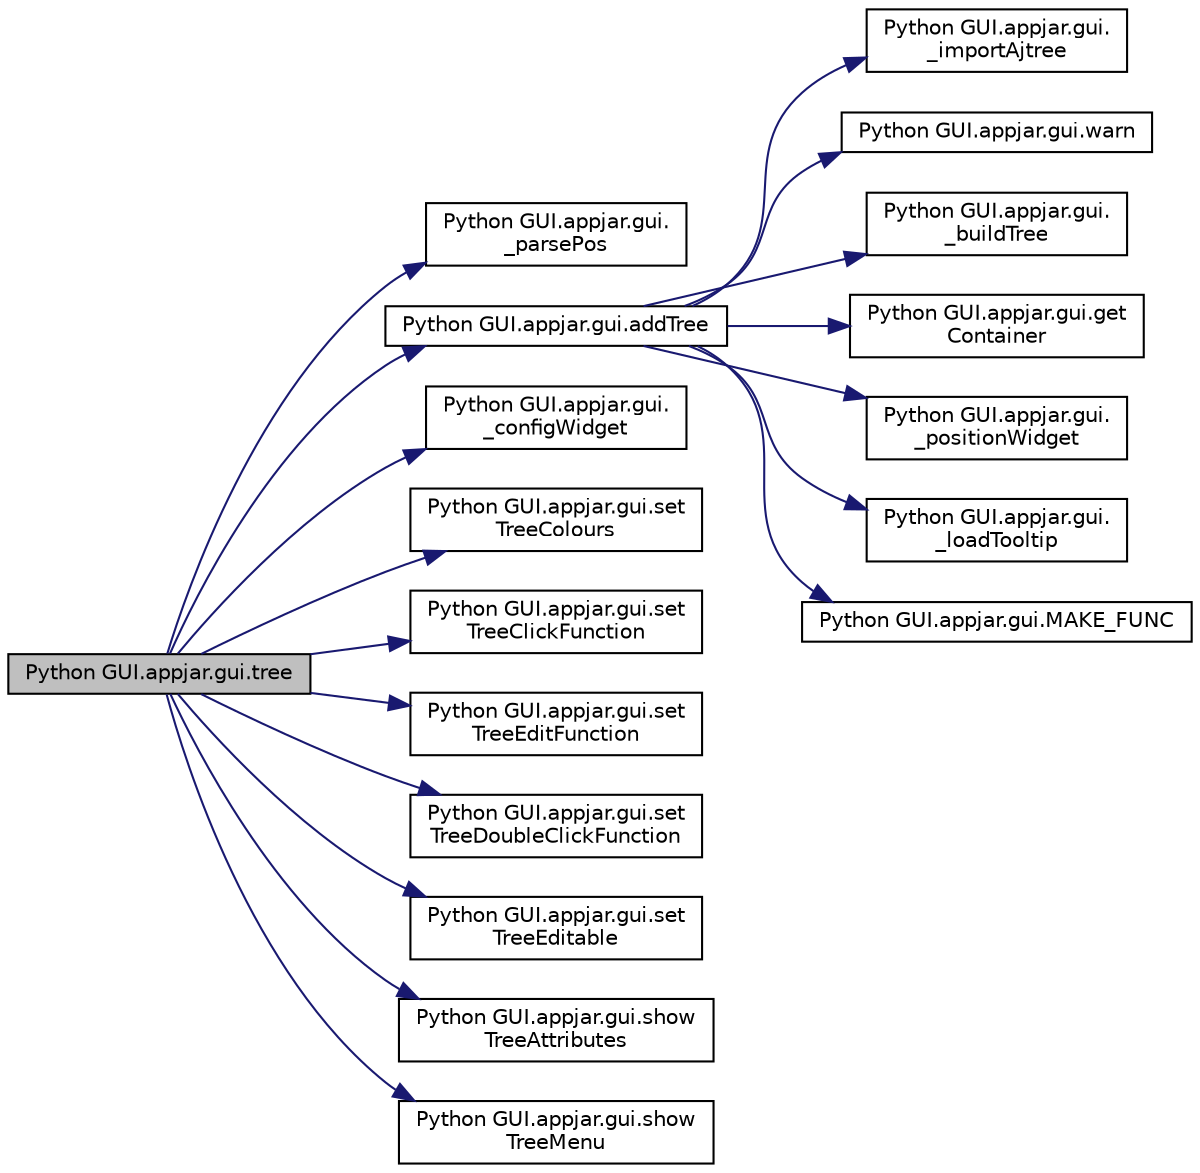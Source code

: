 digraph "Python GUI.appjar.gui.tree"
{
  edge [fontname="Helvetica",fontsize="10",labelfontname="Helvetica",labelfontsize="10"];
  node [fontname="Helvetica",fontsize="10",shape=record];
  rankdir="LR";
  Node2178 [label="Python GUI.appjar.gui.tree",height=0.2,width=0.4,color="black", fillcolor="grey75", style="filled", fontcolor="black"];
  Node2178 -> Node2179 [color="midnightblue",fontsize="10",style="solid",fontname="Helvetica"];
  Node2179 [label="Python GUI.appjar.gui.\l_parsePos",height=0.2,width=0.4,color="black", fillcolor="white", style="filled",URL="$class_python_01_g_u_i_1_1appjar_1_1gui.html#a1151185c82adc42b922797e38132c2ca",tooltip="FUNCTIONS for labels. "];
  Node2178 -> Node2180 [color="midnightblue",fontsize="10",style="solid",fontname="Helvetica"];
  Node2180 [label="Python GUI.appjar.gui.addTree",height=0.2,width=0.4,color="black", fillcolor="white", style="filled",URL="$class_python_01_g_u_i_1_1appjar_1_1gui.html#a7c96e030cc769c3db0be0162f15dc3c8"];
  Node2180 -> Node2181 [color="midnightblue",fontsize="10",style="solid",fontname="Helvetica"];
  Node2181 [label="Python GUI.appjar.gui.\l_importAjtree",height=0.2,width=0.4,color="black", fillcolor="white", style="filled",URL="$class_python_01_g_u_i_1_1appjar_1_1gui.html#a929d7f8544f1a38cfa10226d9f0e4709"];
  Node2180 -> Node2182 [color="midnightblue",fontsize="10",style="solid",fontname="Helvetica"];
  Node2182 [label="Python GUI.appjar.gui.warn",height=0.2,width=0.4,color="black", fillcolor="white", style="filled",URL="$class_python_01_g_u_i_1_1appjar_1_1gui.html#aa0a271b0b17a802e6d7b598c12bcd930"];
  Node2180 -> Node2183 [color="midnightblue",fontsize="10",style="solid",fontname="Helvetica"];
  Node2183 [label="Python GUI.appjar.gui.\l_buildTree",height=0.2,width=0.4,color="black", fillcolor="white", style="filled",URL="$class_python_01_g_u_i_1_1appjar_1_1gui.html#ac91b321ad4be472a404f6e687b26c37c"];
  Node2180 -> Node2184 [color="midnightblue",fontsize="10",style="solid",fontname="Helvetica"];
  Node2184 [label="Python GUI.appjar.gui.get\lContainer",height=0.2,width=0.4,color="black", fillcolor="white", style="filled",URL="$class_python_01_g_u_i_1_1appjar_1_1gui.html#aa89c83e95e3952f6cc39fc23dffa15ce"];
  Node2180 -> Node2185 [color="midnightblue",fontsize="10",style="solid",fontname="Helvetica"];
  Node2185 [label="Python GUI.appjar.gui.\l_positionWidget",height=0.2,width=0.4,color="black", fillcolor="white", style="filled",URL="$class_python_01_g_u_i_1_1appjar_1_1gui.html#a994cf4bbd47f434233271d3d8b0eb4c6"];
  Node2180 -> Node2186 [color="midnightblue",fontsize="10",style="solid",fontname="Helvetica"];
  Node2186 [label="Python GUI.appjar.gui.\l_loadTooltip",height=0.2,width=0.4,color="black", fillcolor="white", style="filled",URL="$class_python_01_g_u_i_1_1appjar_1_1gui.html#aa24fd2c8cc5fce4e5bad5592ebb5a806"];
  Node2180 -> Node2187 [color="midnightblue",fontsize="10",style="solid",fontname="Helvetica"];
  Node2187 [label="Python GUI.appjar.gui.MAKE_FUNC",height=0.2,width=0.4,color="black", fillcolor="white", style="filled",URL="$class_python_01_g_u_i_1_1appjar_1_1gui.html#a1d2c0d0a475441a8f9208204ef3227a6",tooltip="FUNCTION for managing commands. "];
  Node2178 -> Node2188 [color="midnightblue",fontsize="10",style="solid",fontname="Helvetica"];
  Node2188 [label="Python GUI.appjar.gui.\l_configWidget",height=0.2,width=0.4,color="black", fillcolor="white", style="filled",URL="$class_python_01_g_u_i_1_1appjar_1_1gui.html#a66b018474a855b26826b0580a7c40a9e"];
  Node2178 -> Node2189 [color="midnightblue",fontsize="10",style="solid",fontname="Helvetica"];
  Node2189 [label="Python GUI.appjar.gui.set\lTreeColours",height=0.2,width=0.4,color="black", fillcolor="white", style="filled",URL="$class_python_01_g_u_i_1_1appjar_1_1gui.html#ade793e82643d2a41fa0119573b1d59e1"];
  Node2178 -> Node2190 [color="midnightblue",fontsize="10",style="solid",fontname="Helvetica"];
  Node2190 [label="Python GUI.appjar.gui.set\lTreeClickFunction",height=0.2,width=0.4,color="black", fillcolor="white", style="filled",URL="$class_python_01_g_u_i_1_1appjar_1_1gui.html#a0a4d50c25670c19cfdab0e1b82e00a6c"];
  Node2178 -> Node2191 [color="midnightblue",fontsize="10",style="solid",fontname="Helvetica"];
  Node2191 [label="Python GUI.appjar.gui.set\lTreeEditFunction",height=0.2,width=0.4,color="black", fillcolor="white", style="filled",URL="$class_python_01_g_u_i_1_1appjar_1_1gui.html#a629d5f6ba310d693c93a454f67125d7b"];
  Node2178 -> Node2192 [color="midnightblue",fontsize="10",style="solid",fontname="Helvetica"];
  Node2192 [label="Python GUI.appjar.gui.set\lTreeDoubleClickFunction",height=0.2,width=0.4,color="black", fillcolor="white", style="filled",URL="$class_python_01_g_u_i_1_1appjar_1_1gui.html#a0900149af69774ee1a9468ffdb47f0c2"];
  Node2178 -> Node2193 [color="midnightblue",fontsize="10",style="solid",fontname="Helvetica"];
  Node2193 [label="Python GUI.appjar.gui.set\lTreeEditable",height=0.2,width=0.4,color="black", fillcolor="white", style="filled",URL="$class_python_01_g_u_i_1_1appjar_1_1gui.html#a8d46da3b33adf54bfd1dec664e5fca60"];
  Node2178 -> Node2194 [color="midnightblue",fontsize="10",style="solid",fontname="Helvetica"];
  Node2194 [label="Python GUI.appjar.gui.show\lTreeAttributes",height=0.2,width=0.4,color="black", fillcolor="white", style="filled",URL="$class_python_01_g_u_i_1_1appjar_1_1gui.html#a825b5da01f761ca5e15cc125e046a165"];
  Node2178 -> Node2195 [color="midnightblue",fontsize="10",style="solid",fontname="Helvetica"];
  Node2195 [label="Python GUI.appjar.gui.show\lTreeMenu",height=0.2,width=0.4,color="black", fillcolor="white", style="filled",URL="$class_python_01_g_u_i_1_1appjar_1_1gui.html#a927ef4d7aa0dc3fdcbef5c36bde58a74"];
}
